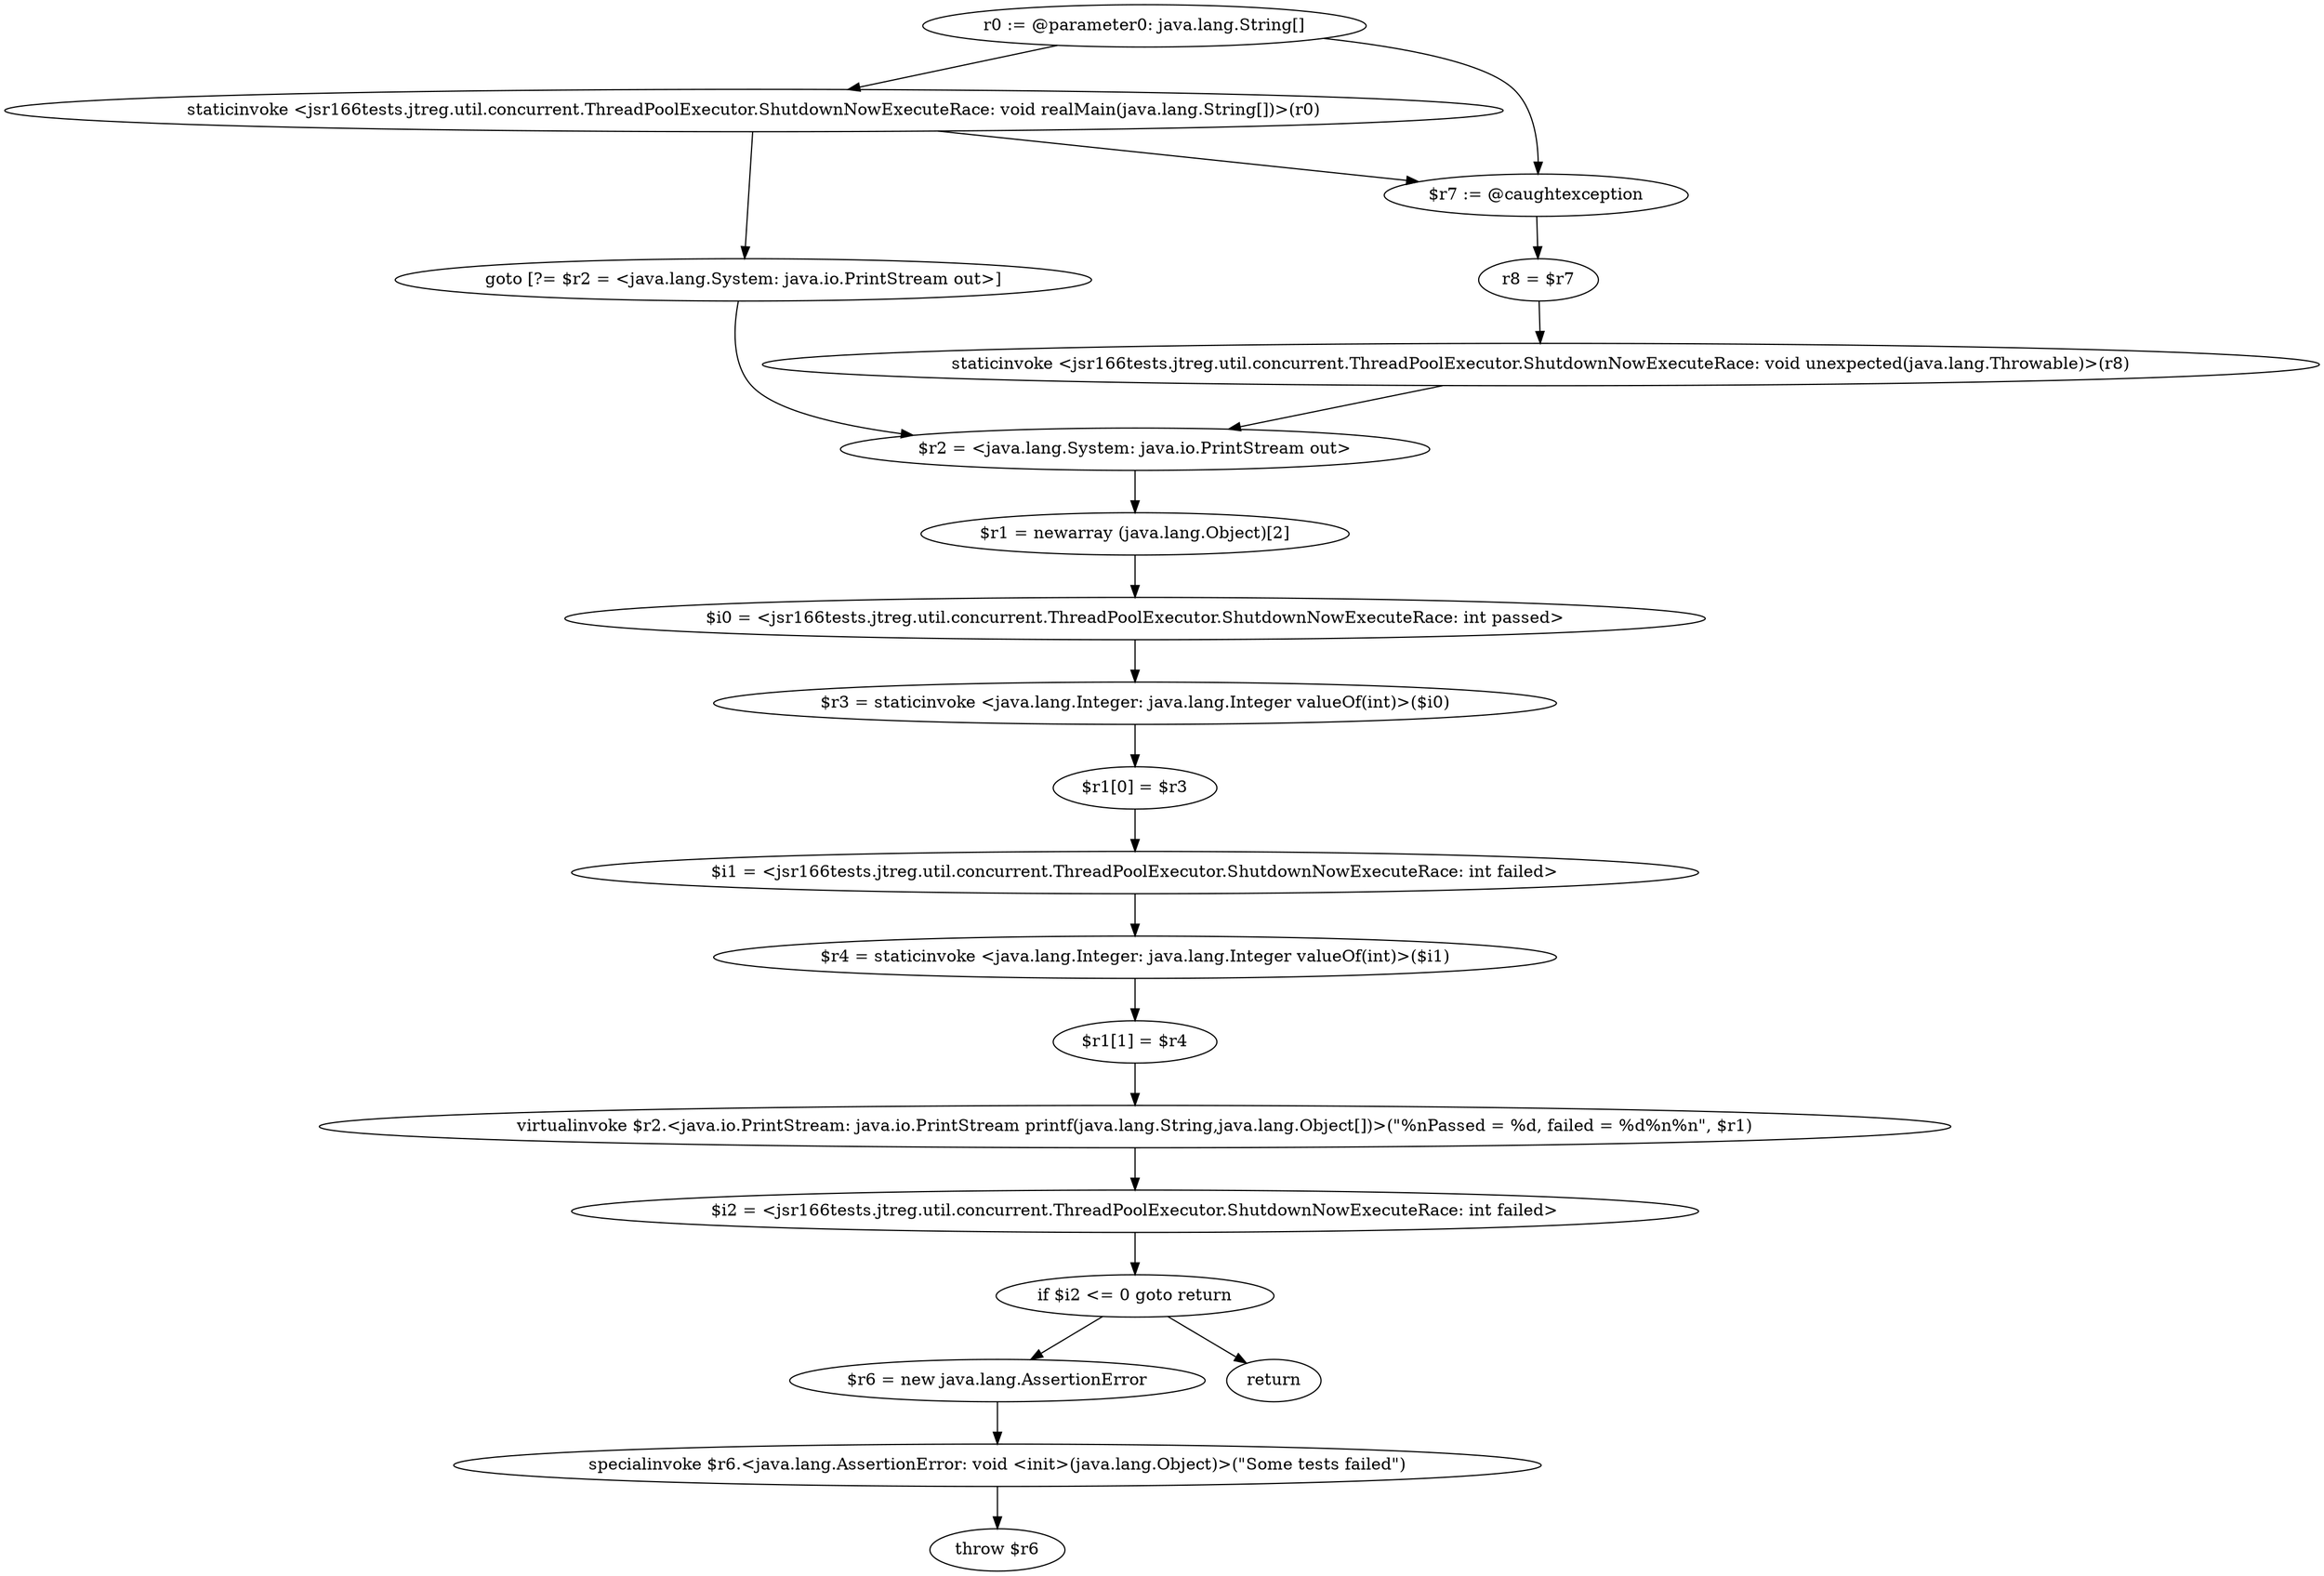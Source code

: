 digraph "unitGraph" {
    "r0 := @parameter0: java.lang.String[]"
    "staticinvoke <jsr166tests.jtreg.util.concurrent.ThreadPoolExecutor.ShutdownNowExecuteRace: void realMain(java.lang.String[])>(r0)"
    "goto [?= $r2 = <java.lang.System: java.io.PrintStream out>]"
    "$r7 := @caughtexception"
    "r8 = $r7"
    "staticinvoke <jsr166tests.jtreg.util.concurrent.ThreadPoolExecutor.ShutdownNowExecuteRace: void unexpected(java.lang.Throwable)>(r8)"
    "$r2 = <java.lang.System: java.io.PrintStream out>"
    "$r1 = newarray (java.lang.Object)[2]"
    "$i0 = <jsr166tests.jtreg.util.concurrent.ThreadPoolExecutor.ShutdownNowExecuteRace: int passed>"
    "$r3 = staticinvoke <java.lang.Integer: java.lang.Integer valueOf(int)>($i0)"
    "$r1[0] = $r3"
    "$i1 = <jsr166tests.jtreg.util.concurrent.ThreadPoolExecutor.ShutdownNowExecuteRace: int failed>"
    "$r4 = staticinvoke <java.lang.Integer: java.lang.Integer valueOf(int)>($i1)"
    "$r1[1] = $r4"
    "virtualinvoke $r2.<java.io.PrintStream: java.io.PrintStream printf(java.lang.String,java.lang.Object[])>(\"%nPassed = %d, failed = %d%n%n\", $r1)"
    "$i2 = <jsr166tests.jtreg.util.concurrent.ThreadPoolExecutor.ShutdownNowExecuteRace: int failed>"
    "if $i2 <= 0 goto return"
    "$r6 = new java.lang.AssertionError"
    "specialinvoke $r6.<java.lang.AssertionError: void <init>(java.lang.Object)>(\"Some tests failed\")"
    "throw $r6"
    "return"
    "r0 := @parameter0: java.lang.String[]"->"staticinvoke <jsr166tests.jtreg.util.concurrent.ThreadPoolExecutor.ShutdownNowExecuteRace: void realMain(java.lang.String[])>(r0)";
    "r0 := @parameter0: java.lang.String[]"->"$r7 := @caughtexception";
    "staticinvoke <jsr166tests.jtreg.util.concurrent.ThreadPoolExecutor.ShutdownNowExecuteRace: void realMain(java.lang.String[])>(r0)"->"goto [?= $r2 = <java.lang.System: java.io.PrintStream out>]";
    "staticinvoke <jsr166tests.jtreg.util.concurrent.ThreadPoolExecutor.ShutdownNowExecuteRace: void realMain(java.lang.String[])>(r0)"->"$r7 := @caughtexception";
    "goto [?= $r2 = <java.lang.System: java.io.PrintStream out>]"->"$r2 = <java.lang.System: java.io.PrintStream out>";
    "$r7 := @caughtexception"->"r8 = $r7";
    "r8 = $r7"->"staticinvoke <jsr166tests.jtreg.util.concurrent.ThreadPoolExecutor.ShutdownNowExecuteRace: void unexpected(java.lang.Throwable)>(r8)";
    "staticinvoke <jsr166tests.jtreg.util.concurrent.ThreadPoolExecutor.ShutdownNowExecuteRace: void unexpected(java.lang.Throwable)>(r8)"->"$r2 = <java.lang.System: java.io.PrintStream out>";
    "$r2 = <java.lang.System: java.io.PrintStream out>"->"$r1 = newarray (java.lang.Object)[2]";
    "$r1 = newarray (java.lang.Object)[2]"->"$i0 = <jsr166tests.jtreg.util.concurrent.ThreadPoolExecutor.ShutdownNowExecuteRace: int passed>";
    "$i0 = <jsr166tests.jtreg.util.concurrent.ThreadPoolExecutor.ShutdownNowExecuteRace: int passed>"->"$r3 = staticinvoke <java.lang.Integer: java.lang.Integer valueOf(int)>($i0)";
    "$r3 = staticinvoke <java.lang.Integer: java.lang.Integer valueOf(int)>($i0)"->"$r1[0] = $r3";
    "$r1[0] = $r3"->"$i1 = <jsr166tests.jtreg.util.concurrent.ThreadPoolExecutor.ShutdownNowExecuteRace: int failed>";
    "$i1 = <jsr166tests.jtreg.util.concurrent.ThreadPoolExecutor.ShutdownNowExecuteRace: int failed>"->"$r4 = staticinvoke <java.lang.Integer: java.lang.Integer valueOf(int)>($i1)";
    "$r4 = staticinvoke <java.lang.Integer: java.lang.Integer valueOf(int)>($i1)"->"$r1[1] = $r4";
    "$r1[1] = $r4"->"virtualinvoke $r2.<java.io.PrintStream: java.io.PrintStream printf(java.lang.String,java.lang.Object[])>(\"%nPassed = %d, failed = %d%n%n\", $r1)";
    "virtualinvoke $r2.<java.io.PrintStream: java.io.PrintStream printf(java.lang.String,java.lang.Object[])>(\"%nPassed = %d, failed = %d%n%n\", $r1)"->"$i2 = <jsr166tests.jtreg.util.concurrent.ThreadPoolExecutor.ShutdownNowExecuteRace: int failed>";
    "$i2 = <jsr166tests.jtreg.util.concurrent.ThreadPoolExecutor.ShutdownNowExecuteRace: int failed>"->"if $i2 <= 0 goto return";
    "if $i2 <= 0 goto return"->"$r6 = new java.lang.AssertionError";
    "if $i2 <= 0 goto return"->"return";
    "$r6 = new java.lang.AssertionError"->"specialinvoke $r6.<java.lang.AssertionError: void <init>(java.lang.Object)>(\"Some tests failed\")";
    "specialinvoke $r6.<java.lang.AssertionError: void <init>(java.lang.Object)>(\"Some tests failed\")"->"throw $r6";
}
